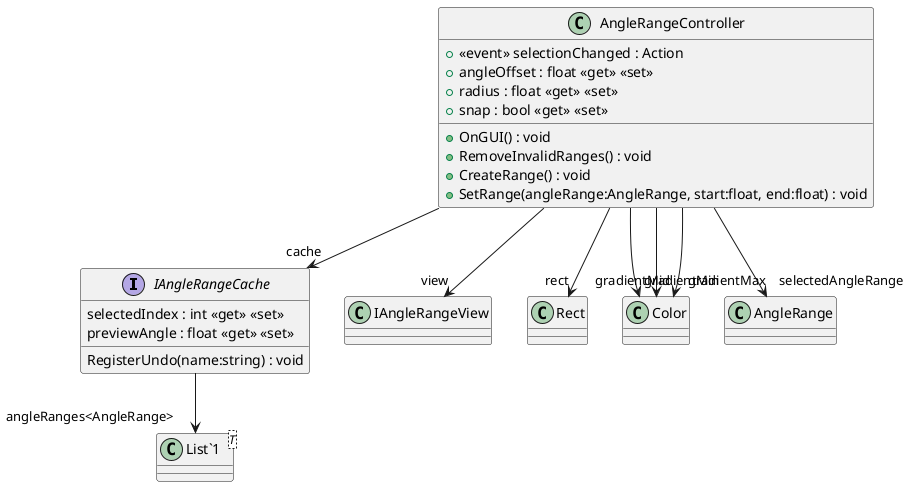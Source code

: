 @startuml
interface IAngleRangeCache {
    selectedIndex : int <<get>> <<set>>
    previewAngle : float <<get>> <<set>>
    RegisterUndo(name:string) : void
}
class AngleRangeController {
    +  <<event>> selectionChanged : Action 
    + angleOffset : float <<get>> <<set>>
    + radius : float <<get>> <<set>>
    + snap : bool <<get>> <<set>>
    + OnGUI() : void
    + RemoveInvalidRanges() : void
    + CreateRange() : void
    + SetRange(angleRange:AngleRange, start:float, end:float) : void
}
class "List`1"<T> {
}
IAngleRangeCache --> "angleRanges<AngleRange>" "List`1"
AngleRangeController --> "cache" IAngleRangeCache
AngleRangeController --> "view" IAngleRangeView
AngleRangeController --> "rect" Rect
AngleRangeController --> "gradientMin" Color
AngleRangeController --> "gradientMid" Color
AngleRangeController --> "gradientMax" Color
AngleRangeController --> "selectedAngleRange" AngleRange
@enduml
